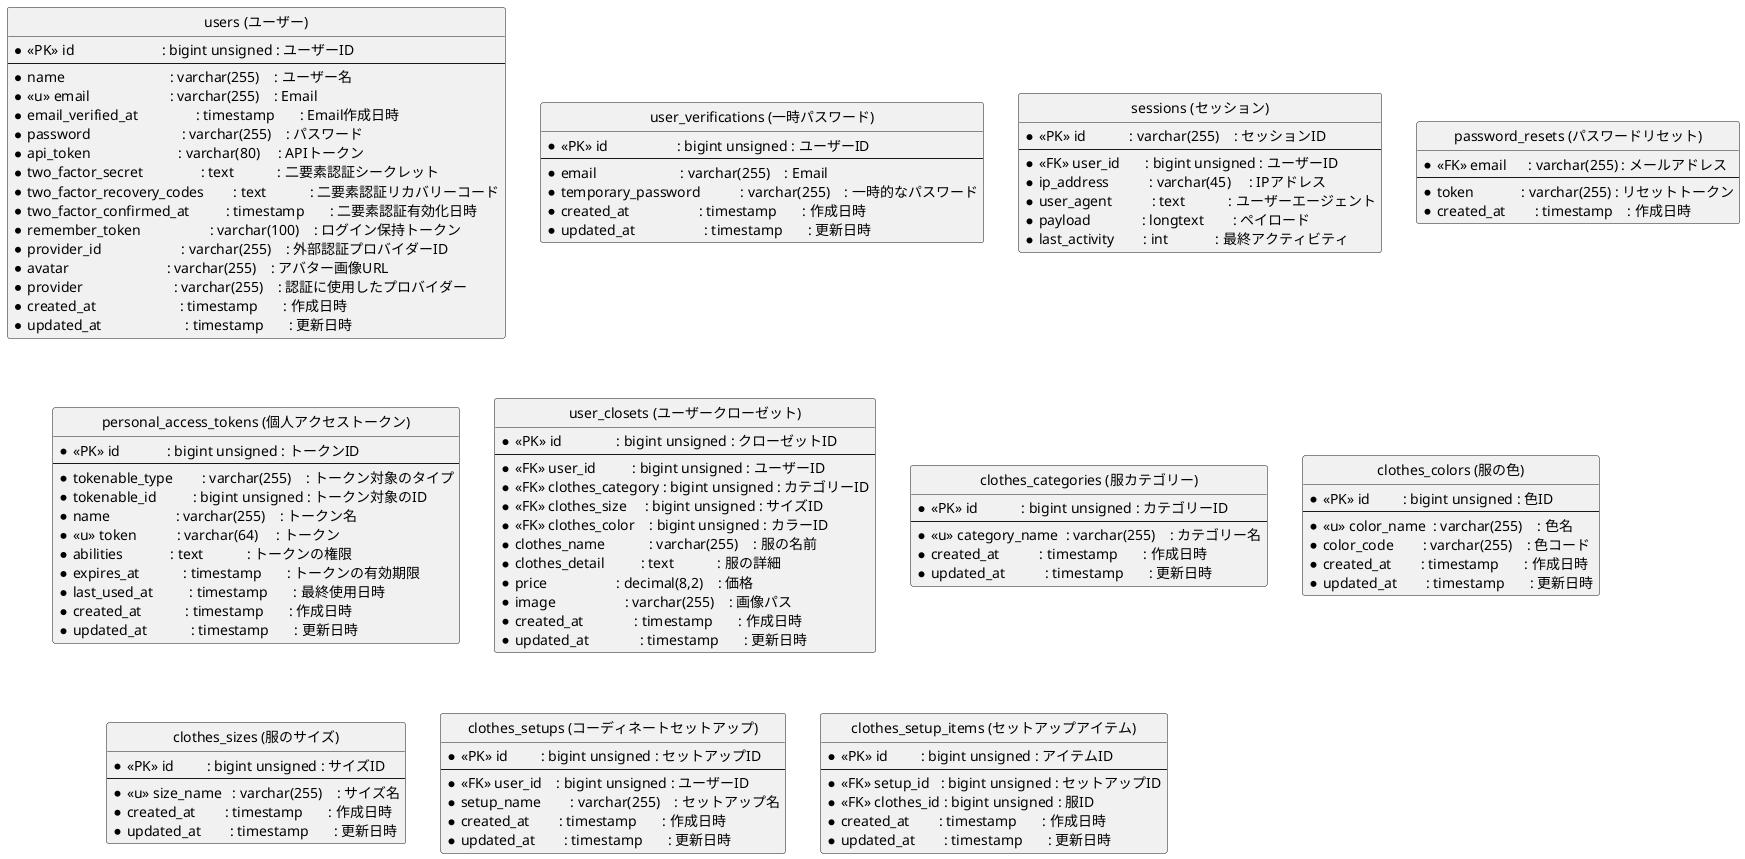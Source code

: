 @startuml Fashion-FolderDB
hide circle
skinparam linetype ortho

entity "users (ユーザー)" as users {
    * <<PK>> id                        : bigint unsigned : ユーザーID
    --
    * name                             : varchar(255)    : ユーザー名
    * <<u>> email                      : varchar(255)    : Email
    * email_verified_at                : timestamp       : Email作成日時
    * password                         : varchar(255)    : パスワード
    * api_token                        : varchar(80)     : APIトークン
    * two_factor_secret                : text            : 二要素認証シークレット
    * two_factor_recovery_codes        : text            : 二要素認証リカバリーコード
    * two_factor_confirmed_at          : timestamp       : 二要素認証有効化日時
    * remember_token                   : varchar(100)    : ログイン保持トークン
    * provider_id                      : varchar(255)    : 外部認証プロバイダーID
    * avatar                           : varchar(255)    : アバター画像URL
    * provider                         : varchar(255)    : 認証に使用したプロバイダー
    * created_at                       : timestamp       : 作成日時
    * updated_at                       : timestamp       : 更新日時
}

entity "user_verifications (一時パスワード)" as user_verifications {
    * <<PK>> id                   : bigint unsigned : ユーザーID
    --
    * email                       : varchar(255)    : Email
    * temporary_password           : varchar(255)    : 一時的なパスワード
    * created_at                   : timestamp       : 作成日時
    * updated_at                   : timestamp       : 更新日時
}

entity "sessions (セッション)" as sessions {
    * <<PK>> id            : varchar(255)    : セッションID
    --
    * <<FK>> user_id       : bigint unsigned : ユーザーID
    * ip_address           : varchar(45)     : IPアドレス
    * user_agent           : text            : ユーザーエージェント
    * payload              : longtext        : ペイロード
    * last_activity        : int             : 最終アクティビティ
}

entity "password_resets (パスワードリセット)" as password_resets {
    * <<FK>> email      : varchar(255) : メールアドレス
    --
    * token             : varchar(255) : リセットトークン
    * created_at        : timestamp    : 作成日時
}

entity "personal_access_tokens (個人アクセストークン)" as personal_access_tokens {
    * <<PK>> id             : bigint unsigned : トークンID
    --
    * tokenable_type        : varchar(255)    : トークン対象のタイプ
    * tokenable_id          : bigint unsigned : トークン対象のID
    * name                  : varchar(255)    : トークン名
    * <<u>> token           : varchar(64)     : トークン
    * abilities             : text            : トークンの権限
    * expires_at            : timestamp       : トークンの有効期限
    * last_used_at          : timestamp       : 最終使用日時
    * created_at            : timestamp       : 作成日時
    * updated_at            : timestamp       : 更新日時
}

entity "user_closets (ユーザークローゼット)" as user_closets {
    * <<PK>> id               : bigint unsigned : クローゼットID
    --
    * <<FK>> user_id          : bigint unsigned : ユーザーID
    * <<FK>> clothes_category : bigint unsigned : カテゴリーID
    * <<FK>> clothes_size     : bigint unsigned : サイズID
    * <<FK>> clothes_color    : bigint unsigned : カラーID
    * clothes_name            : varchar(255)    : 服の名前
    * clothes_detail          : text            : 服の詳細
    * price                   : decimal(8,2)    : 価格
    * image                   : varchar(255)    : 画像パス
    * created_at              : timestamp       : 作成日時
    * updated_at              : timestamp       : 更新日時
}

entity "clothes_categories (服カテゴリー)" as clothes_categories {
    * <<PK>> id            : bigint unsigned : カテゴリーID
    --
    * <<u>> category_name  : varchar(255)    : カテゴリー名
    * created_at           : timestamp       : 作成日時
    * updated_at           : timestamp       : 更新日時
}

entity "clothes_colors (服の色)" as clothes_colors {
    * <<PK>> id         : bigint unsigned : 色ID
    --
    * <<u>> color_name  : varchar(255)    : 色名
    * color_code        : varchar(255)    : 色コード
    * created_at        : timestamp       : 作成日時
    * updated_at        : timestamp       : 更新日時
}

entity "clothes_sizes (服のサイズ)" as clothes_sizes {
    * <<PK>> id         : bigint unsigned : サイズID
    --
    * <<u>> size_name   : varchar(255)    : サイズ名
    * created_at        : timestamp       : 作成日時
    * updated_at        : timestamp       : 更新日時
}

entity "clothes_setups (コーディネートセットアップ)" as clothes_setups {
    * <<PK>> id         : bigint unsigned : セットアップID
    --
    * <<FK>> user_id    : bigint unsigned : ユーザーID
    * setup_name        : varchar(255)    : セットアップ名
    * created_at        : timestamp       : 作成日時
    * updated_at        : timestamp       : 更新日時
}

entity "clothes_setup_items (セットアップアイテム)" as clothes_setup_items {
    * <<PK>> id         : bigint unsigned : アイテムID
    --
    * <<FK>> setup_id   : bigint unsigned : セットアップID
    * <<FK>> clothes_id : bigint unsigned : 服ID
    * created_at        : timestamp       : 作成日時
    * updated_at        : timestamp       : 更新日時
}

@enduml